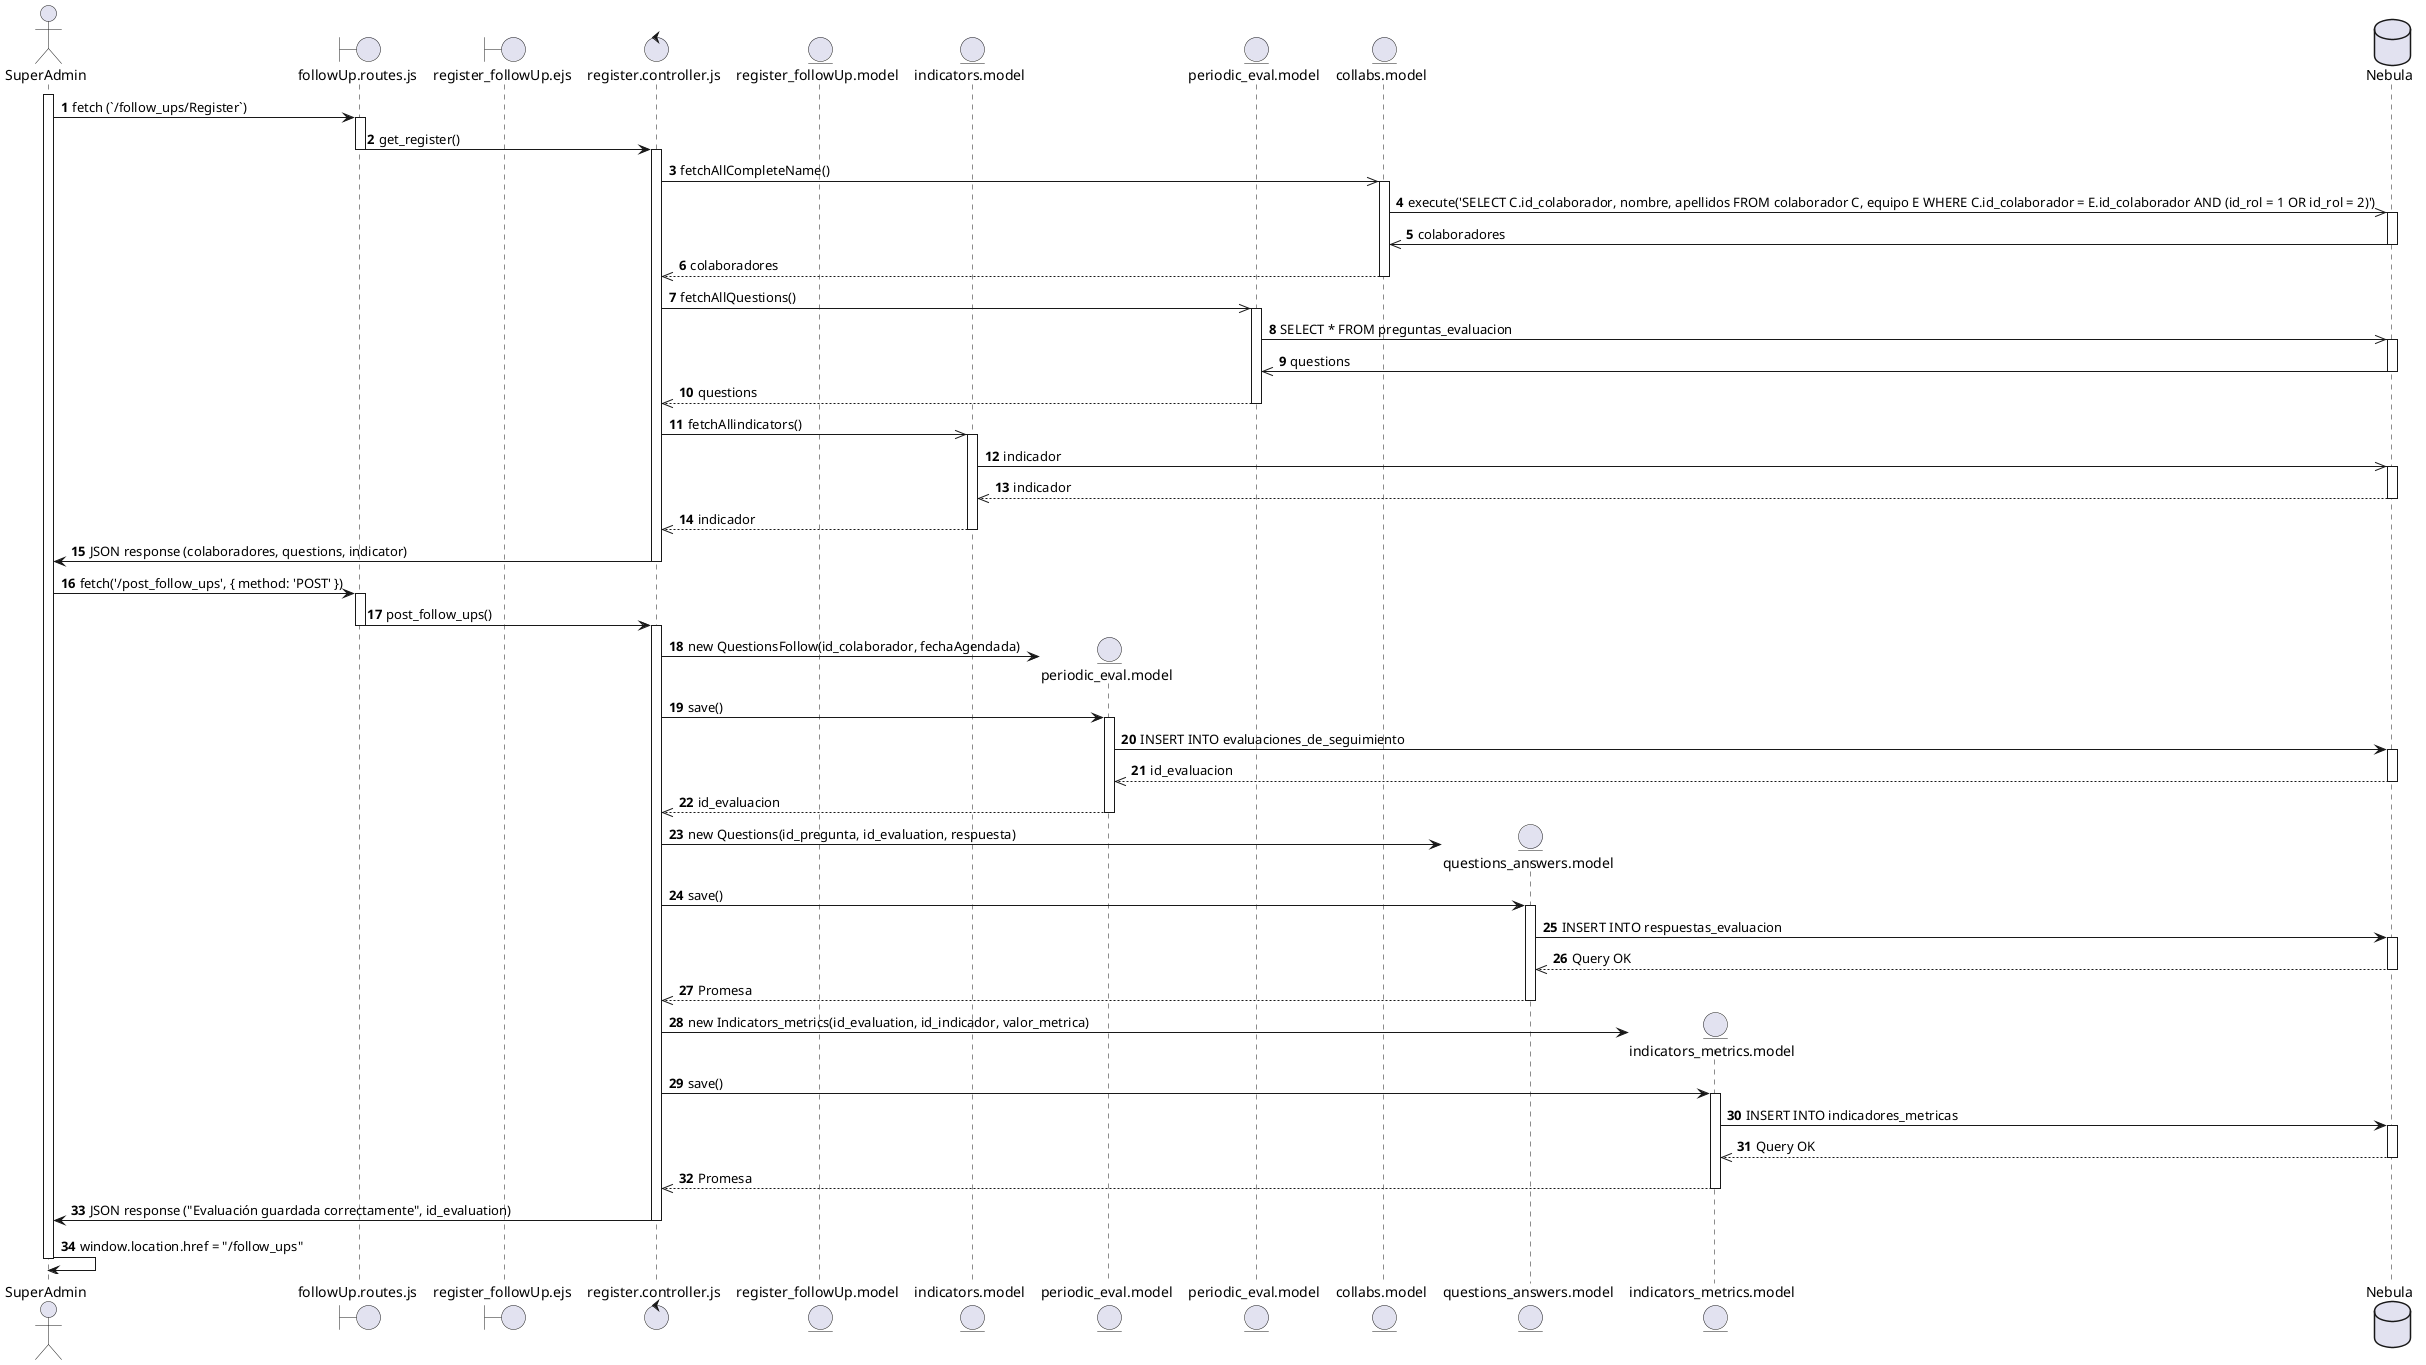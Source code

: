 @startuml REQ_36
autonumber
actor SuperAdmin as S
boundary followUp.routes.js as Route
boundary register_followUp.ejs as Register
control register.controller.js as SController
entity register_followUp.model as SModel
entity indicators.model as IModel
entity periodic_eval.model as QFollow
entity periodic_eval.model as PEval
entity collabs.model as cm
entity questions_answers.model as Questions
entity indicators_metrics.model as IMetrics
database Nebula as db

' --- GET COLLABS ---
activate S
S -> Route : fetch (`/follow_ups/Register`)

activate Route
Route -> SController : get_register()
deactivate Route

activate SController
SController ->> cm : fetchAllCompleteName()

activate cm
cm ->> db : execute('SELECT C.id_colaborador, nombre, apellidos FROM colaborador C, equipo E WHERE C.id_colaborador = E.id_colaborador AND (id_rol = 1 OR id_rol = 2)')

activate db
db ->> cm : colaboradores
deactivate db

cm -->> SController : colaboradores
deactivate cm 

SController ->> PEval : fetchAllQuestions()

activate PEval
PEval ->> db : SELECT * FROM preguntas_evaluacion
activate db
db ->> PEval : questions
deactivate db

PEval -->> SController : questions
deactivate PEval 


' --- GET INFO INDICADORES ---
SController ->> IModel : fetchAllindicators()
activate IModel 
IModel ->> db : indicador
activate db
db -->> IModel : indicador
deactivate db
IModel -->> SController : indicador
deactivate IModel 

SController -> S : JSON response (colaboradores, questions, indicator)
deactivate SController

' ---- REGISTER FOLLOW UP ----
S -> Route : fetch('/post_follow_ups', { method: 'POST' })

activate Route
Route -> SController : post_follow_ups()
deactivate Route

activate SController
create QFollow
SController -> QFollow: new QuestionsFollow(id_colaborador, fechaAgendada)
SController -> QFollow: save()

activate QFollow
QFollow -> db: INSERT INTO evaluaciones_de_seguimiento
activate db
db -->> QFollow: id_evaluacion
deactivate db

QFollow -->> SController: id_evaluacion
deactivate QFollow

create Questions
SController -> Questions: new Questions(id_pregunta, id_evaluation, respuesta)
SController -> Questions : save()

activate Questions
Questions -> db: INSERT INTO respuestas_evaluacion
activate db
db -->> Questions : Query OK
deactivate db 
Questions -->> SController : Promesa
deactivate Questions

create IMetrics
SController -> IMetrics : new Indicators_metrics(id_evaluation, id_indicador, valor_metrica)
SController -> IMetrics : save()

activate IMetrics
IMetrics -> db : INSERT INTO indicadores_metricas
activate db
db -->> IMetrics : Query OK
deactivate db 
IMetrics -->> SController: Promesa
deactivate IMetrics 

SController -> S : JSON response ("Evaluación guardada correctamente", id_evaluation)
deactivate SController

S -> S : window.location.href = "/follow_ups"
deactivate S

@enduml
